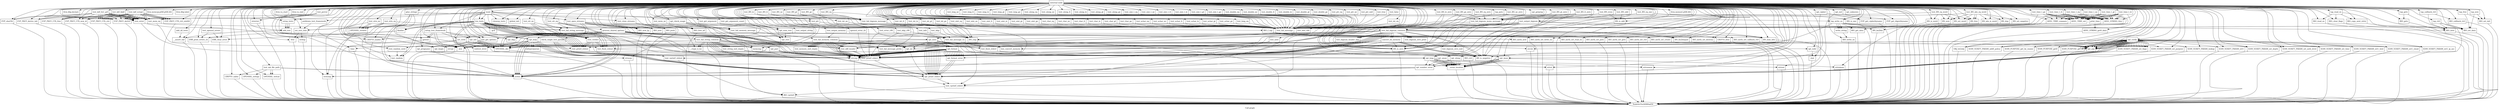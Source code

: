digraph "Call graph" {
	label="Call graph";

	Node0x55e269a81650 [shape=record,label="{external node}"];
	Node0x55e269a81650 -> Node0x55e269a81ff0;
	Node0x55e269a81650 -> Node0x55e2698090b0;
	Node0x55e269a81650 -> Node0x55e269a85270;
	Node0x55e269a81650 -> Node0x55e269a852a0;
	Node0x55e269a81650 -> Node0x55e269a85450;
	Node0x55e269a81650 -> Node0x55e2697ec980;
	Node0x55e269a81650 -> Node0x55e269a84f20;
	Node0x55e269a81650 -> Node0x55e269a850b0;
	Node0x55e269a81650 -> Node0x55e269a853a0;
	Node0x55e269a81650 -> Node0x55e269a85120;
	Node0x55e269a81650 -> Node0x55e269807f10;
	Node0x55e269a81650 -> Node0x55e269807f80;
	Node0x55e269a81650 -> Node0x55e269a85200;
	Node0x55e269a81650 -> Node0x55e269a85040;
	Node0x55e269a81650 -> Node0x55e269806500;
	Node0x55e269a81650 -> Node0x55e269808050;
	Node0x55e269a81650 -> Node0x55e269808120;
	Node0x55e269a81650 -> Node0x55e269844fa0;
	Node0x55e269a81650 -> Node0x55e269845010;
	Node0x55e269a81650 -> Node0x55e269845080;
	Node0x55e269a81650 -> Node0x55e2698450b0;
	Node0x55e269a81650 -> Node0x55e269845310;
	Node0x55e269a81650 -> Node0x55e269845500;
	Node0x55e269a81650 -> Node0x55e269845570;
	Node0x55e269a81650 -> Node0x55e269845610;
	Node0x55e269a81650 -> Node0x55e2698456b0;
	Node0x55e269a81650 -> Node0x55e269845750;
	Node0x55e269a81650 -> Node0x55e2697e0ff0;
	Node0x55e269a81650 -> Node0x55e2697e1090;
	Node0x55e269a81650 -> Node0x55e2697e1130;
	Node0x55e269a81650 -> Node0x55e2697e11a0;
	Node0x55e269a81650 -> Node0x55e2697e1210;
	Node0x55e269a81650 -> Node0x55e2697e1320;
	Node0x55e269a81650 -> Node0x55e2697e1390;
	Node0x55e269a81650 -> Node0x55e2697e1430;
	Node0x55e269a81650 -> Node0x55e2697e14e0;
	Node0x55e269a81650 -> Node0x55e2697e15e0;
	Node0x55e269a81650 -> Node0x55e2697e1610;
	Node0x55e269a81650 -> Node0x55e2697e16c0;
	Node0x55e269a81650 -> Node0x55e2697e1840;
	Node0x55e269a81650 -> Node0x55e269a85e60;
	Node0x55e269a81650 -> Node0x55e269a86210;
	Node0x55e269a81650 -> Node0x55e269a86320;
	Node0x55e269a81650 -> Node0x55e269a86430;
	Node0x55e269a81650 -> Node0x55e269a86130;
	Node0x55e269a81650 -> Node0x55e269a86460;
	Node0x55e269a81650 -> Node0x55e269845340;
	Node0x55e269a81650 -> Node0x55e2697e1240;
	Node0x55e269a81650 -> Node0x55e2698457f0;
	Node0x55e269a81650 -> Node0x55e269845460;
	Node0x55e269a81650 -> Node0x55e269a85f00;
	Node0x55e269a81650 -> Node0x55e2698451d0;
	Node0x55e269a81650 -> Node0x55e269a86640;
	Node0x55e269a81650 -> Node0x55e269a86670;
	Node0x55e269a81650 -> Node0x55e269a86810;
	Node0x55e269a81650 -> Node0x55e269a868f0;
	Node0x55e269a81650 -> Node0x55e269a84f90;
	Node0x55e269a81650 -> Node0x55e269a86920;
	Node0x55e269a81650 -> Node0x55e269a869d0;
	Node0x55e269a81650 -> Node0x55e269a86a70;
	Node0x55e269a81650 -> Node0x55e269a86bf0;
	Node0x55e269a81650 -> Node0x55e269a86c20;
	Node0x55e269a81650 -> Node0x55e269a86d90;
	Node0x55e269a81650 -> Node0x55e269a86dc0;
	Node0x55e269a81650 -> Node0x55e269a86e30;
	Node0x55e269a81650 -> Node0x55e269a87000;
	Node0x55e269a81650 -> Node0x55e269a870a0;
	Node0x55e269a81650 -> Node0x55e269a87140;
	Node0x55e269a81650 -> Node0x55e269a871e0;
	Node0x55e269a81650 -> Node0x55e269a87280;
	Node0x55e269a81650 -> Node0x55e269a87320;
	Node0x55e269a81650 -> Node0x55e269a873c0;
	Node0x55e269a81650 -> Node0x55e269a87460;
	Node0x55e269a81650 -> Node0x55e269a87500;
	Node0x55e269a81650 -> Node0x55e269a875a0;
	Node0x55e269a81650 -> Node0x55e269a87640;
	Node0x55e269a81650 -> Node0x55e269a876a0;
	Node0x55e269a81650 -> Node0x55e269a856c0;
	Node0x55e269a81650 -> Node0x55e269a85760;
	Node0x55e269a81650 -> Node0x55e269a85800;
	Node0x55e269a81650 -> Node0x55e269a858a0;
	Node0x55e269a81650 -> Node0x55e269a85940;
	Node0x55e269a81650 -> Node0x55e269a859e0;
	Node0x55e269a81650 -> Node0x55e269a85a80;
	Node0x55e269a81650 -> Node0x55e269a85b20;
	Node0x55e269a81650 -> Node0x55e269a85bc0;
	Node0x55e269a81650 -> Node0x55e269a85c60;
	Node0x55e269a81650 -> Node0x55e269a85d00;
	Node0x55e269a81650 -> Node0x55e269a85da0;
	Node0x55e269a81650 -> Node0x55e269848100;
	Node0x55e269a81650 -> Node0x55e2698481a0;
	Node0x55e269a81650 -> Node0x55e269848240;
	Node0x55e269a81650 -> Node0x55e2698482e0;
	Node0x55e269a81650 -> Node0x55e269848380;
	Node0x55e269a81650 -> Node0x55e269848420;
	Node0x55e269a81650 -> Node0x55e2698484c0;
	Node0x55e269a81650 -> Node0x55e269848560;
	Node0x55e269a81650 -> Node0x55e269848600;
	Node0x55e269a81650 -> Node0x55e2698486a0;
	Node0x55e269a81650 -> Node0x55e269848740;
	Node0x55e269a81650 -> Node0x55e2698487e0;
	Node0x55e269a81650 -> Node0x55e269848880;
	Node0x55e269a81650 -> Node0x55e269848920;
	Node0x55e269a81650 -> Node0x55e2698489c0;
	Node0x55e269a81650 -> Node0x55e269848a60;
	Node0x55e269a81650 -> Node0x55e269848b00;
	Node0x55e269a81650 -> Node0x55e269848ba0;
	Node0x55e269a81650 -> Node0x55e269848c40;
	Node0x55e269a81650 -> Node0x55e269848ce0;
	Node0x55e269a81650 -> Node0x55e269848d80;
	Node0x55e269a81650 -> Node0x55e269848e20;
	Node0x55e269a81650 -> Node0x55e269848ec0;
	Node0x55e269a81650 -> Node0x55e269848f60;
	Node0x55e269a81650 -> Node0x55e269849000;
	Node0x55e269a81650 -> Node0x55e2698490a0;
	Node0x55e269a81650 -> Node0x55e2697e13c0;
	Node0x55e269a81650 -> Node0x55e269849170;
	Node0x55e269a81650 -> Node0x55e269849210;
	Node0x55e269a81650 -> Node0x55e2698492b0;
	Node0x55e269a81650 -> Node0x55e269849470;
	Node0x55e269a81650 -> Node0x55e2698494a0;
	Node0x55e269a81650 -> Node0x55e2698495e0;
	Node0x55e269a81650 -> Node0x55e269849680;
	Node0x55e269a81650 -> Node0x55e2698497b0;
	Node0x55e269a81650 -> Node0x55e269a85190;
	Node0x55e269a81650 -> Node0x55e2698497e0;
	Node0x55e269a81650 -> Node0x55e2698499c0;
	Node0x55e269a81650 -> Node0x55e2698499f0;
	Node0x55e269a81650 -> Node0x55e269849af0;
	Node0x55e269a81650 -> Node0x55e2698470f0;
	Node0x55e269a81650 -> Node0x55e269847160;
	Node0x55e269a81650 -> Node0x55e2698472c0;
	Node0x55e269a81650 -> Node0x55e2698472f0;
	Node0x55e269a81650 -> Node0x55e2698473b0;
	Node0x55e269a81650 -> Node0x55e269847470;
	Node0x55e269a81650 -> Node0x55e269847570;
	Node0x55e269a81650 -> Node0x55e2698476f0;
	Node0x55e269a81650 -> Node0x55e269847720;
	Node0x55e269a81650 -> Node0x55e269847790;
	Node0x55e269a81650 -> Node0x55e2698478e0;
	Node0x55e269a81650 -> Node0x55e269847950;
	Node0x55e269a81650 -> Node0x55e269847aa0;
	Node0x55e269a81650 -> Node0x55e269847b10;
	Node0x55e269a81650 -> Node0x55e269847ca0;
	Node0x55e269a81650 -> Node0x55e269847d40;
	Node0x55e269a81650 -> Node0x55e269847db0;
	Node0x55e269a81650 -> Node0x55e269847ea0;
	Node0x55e269a81650 -> Node0x55e269847ed0;
	Node0x55e269a81650 -> Node0x55e269847fd0;
	Node0x55e269a81650 -> Node0x55e269848070;
	Node0x55e269a81650 -> Node0x55e269848000;
	Node0x55e269a81650 -> Node0x55e269849d70;
	Node0x55e269a81650 -> Node0x55e269849fb0;
	Node0x55e269a81650 -> Node0x55e26984a020;
	Node0x55e269a81650 -> Node0x55e26984a050;
	Node0x55e269a81650 -> Node0x55e26984a100;
	Node0x55e269a81650 -> Node0x55e26984a310;
	Node0x55e269a81650 -> Node0x55e26984a380;
	Node0x55e269a81650 -> Node0x55e26984a3b0;
	Node0x55e269a81650 -> Node0x55e26984a5e0;
	Node0x55e269a81650 -> Node0x55e26984a6b0;
	Node0x55e269a81650 -> Node0x55e26984a7b0;
	Node0x55e269a81650 -> Node0x55e26984a7e0;
	Node0x55e269a81650 -> Node0x55e26984a960;
	Node0x55e269a81650 -> Node0x55e26984aae0;
	Node0x55e269a81650 -> Node0x55e26984ac60;
	Node0x55e269a81650 -> Node0x55e26984ade0;
	Node0x55e269a81650 -> Node0x55e26984afd0;
	Node0x55e269a81650 -> Node0x55e26984b040;
	Node0x55e269a81650 -> Node0x55e269845240;
	Node0x55e269a81650 -> Node0x55e2698459f0;
	Node0x55e269a81650 -> Node0x55e26984b070;
	Node0x55e269a81650 -> Node0x55e2697fdd80;
	Node0x55e269a81650 -> Node0x55e2697fddf0;
	Node0x55e269a81650 -> Node0x55e2697fdf30;
	Node0x55e269a81650 -> Node0x55e2697fdfd0;
	Node0x55e269a81650 -> Node0x55e2697fe040;
	Node0x55e269a81650 -> Node0x55e2697fe130;
	Node0x55e269a81650 -> Node0x55e2697e0e30;
	Node0x55e269a81650 -> Node0x55e2697fe160;
	Node0x55e269a81650 -> Node0x55e2697fe220;
	Node0x55e269a81650 -> Node0x55e2697fe410;
	Node0x55e269a81650 -> Node0x55e2697fe4c0;
	Node0x55e269a81650 -> Node0x55e2697fe4f0;
	Node0x55e269a81650 -> Node0x55e2697fe770;
	Node0x55e269a81650 -> Node0x55e2697fe7a0;
	Node0x55e269a81650 -> Node0x55e2697fe990;
	Node0x55e269a81650 -> Node0x55e2697fe9c0;
	Node0x55e269a81650 -> Node0x55e2697febb0;
	Node0x55e269a81650 -> Node0x55e2697e0dc0;
	Node0x55e269a81650 -> Node0x55e2697febe0;
	Node0x55e269a81650 -> Node0x55e2697feda0;
	Node0x55e269a81650 -> Node0x55e2697fee10;
	Node0x55e269a81650 -> Node0x55e2697fee80;
	Node0x55e269a81650 -> Node0x55e2697feef0;
	Node0x55e269a81650 -> Node0x55e2697fef60;
	Node0x55e269a81650 -> Node0x55e2697ff3e0;
	Node0x55e269a81650 -> Node0x55e2697ff450;
	Node0x55e269a81650 -> Node0x55e2697ff4c0;
	Node0x55e269a81650 -> Node0x55e2697ff530;
	Node0x55e269a81650 -> Node0x55e2697ff5a0;
	Node0x55e269a81650 -> Node0x55e2697ffe20;
	Node0x55e269a81650 -> Node0x55e2697ffe90;
	Node0x55e269a81650 -> Node0x55e2697fff00;
	Node0x55e269a81650 -> Node0x55e2697fff70;
	Node0x55e269a81650 -> Node0x55e269845a90;
	Node0x55e269a81650 -> Node0x55e2698002e0;
	Node0x55e269a81650 -> Node0x55e269800270;
	Node0x55e269a81650 -> Node0x55e2698003c0;
	Node0x55e269a81650 -> Node0x55e2697e0d50;
	Node0x55e269a81650 -> Node0x55e269800490;
	Node0x55e269a81650 -> Node0x55e269a86390;
	Node0x55e269a81650 -> Node0x55e269a86280;
	Node0x55e269a81650 -> Node0x55e269845a20;
	Node0x55e269a81650 -> Node0x55e269a85ed0;
	Node0x55e269a81650 -> Node0x55e2698004f0;
	Node0x55e269a81650 -> Node0x55e269800680;
	Node0x55e269a81650 -> Node0x55e2698006f0;
	Node0x55e269a81650 -> Node0x55e269a861a0;
	Node0x55e269a81650 -> Node0x55e2698007f0;
	Node0x55e269a81650 -> Node0x55e2697e0ed0;
	Node0x55e269a81650 -> Node0x55e269800890;
	Node0x55e269a81650 -> Node0x55e269a86510;
	Node0x55e269a81650 -> Node0x55e2698453f0;
	Node0x55e269a81650 -> Node0x55e269800990;
	Node0x55e269a81650 -> Node0x55e2697e0f40;
	Node0x55e269a81650 -> Node0x55e269800a90;
	Node0x55e269a81650 -> Node0x55e2698492e0;
	Node0x55e269a81650 -> Node0x55e269800e30;
	Node0x55e269a81650 -> Node0x55e269801330;
	Node0x55e269a81650 -> Node0x55e269849b90;
	Node0x55e269a81650 -> Node0x55e2698014c0;
	Node0x55e269a81650 -> Node0x55e269801630;
	Node0x55e269a81650 -> Node0x55e269801b20;
	Node0x55e269a81650 -> Node0x55e269847200;
	Node0x55e269a81650 -> Node0x55e269801d70;
	Node0x55e269a81650 -> Node0x55e269801de0;
	Node0x55e269a81650 -> Node0x55e269849950;
	Node0x55e269a81650 -> Node0x55e269802050;
	Node0x55e269a81650 -> Node0x55e269a85f70;
	Node0x55e269a81650 -> Node0x55e2698005d0;
	Node0x55e269a81650 -> Node0x55e2698021f0;
	Node0x55e269a81650 -> Node0x55e269802870;
	Node0x55e269a81650 -> Node0x55e269802290;
	Node0x55e269a81650 -> Node0x55e269802ad0;
	Node0x55e269a81650 -> Node0x55e269802220;
	Node0x55e269a81650 -> Node0x55e26989eef0;
	Node0x55e269a81650 -> Node0x55e269802390;
	Node0x55e269a81650 -> Node0x55e26989ef90;
	Node0x55e269a81650 -> Node0x55e269802400;
	Node0x55e269a81650 -> Node0x55e26989f0f0;
	Node0x55e269a81650 -> Node0x55e269802470;
	Node0x55e269a81650 -> Node0x55e26989f270;
	Node0x55e269a81650 -> Node0x55e2698024e0;
	Node0x55e269a81650 -> Node0x55e26989f380;
	Node0x55e269a81650 -> Node0x55e269802550;
	Node0x55e269a81650 -> Node0x55e26989f470;
	Node0x55e269a81650 -> Node0x55e2698025c0;
	Node0x55e269a81650 -> Node0x55e2698028e0;
	Node0x55e269a81650 -> Node0x55e2698a3520;
	Node0x55e269a81650 -> Node0x55e269802910;
	Node0x55e269a81650 -> Node0x55e26989f310;
	Node0x55e269a81650 -> Node0x55e26989f030;
	Node0x55e269a81650 -> Node0x55e269802b70;
	Node0x55e269a81650 -> Node0x55e269802b00;
	Node0x55e269a81650 -> Node0x55e26989ee50;
	Node0x55e269a81650 -> Node0x55e269802980;
	Node0x55e269a81650 -> Node0x55e2698a3790;
	Node0x55e2698090b0 [shape=record,label="{test_kdf_tls1_prf}"];
	Node0x55e2698090b0 -> Node0x55e2697ec980;
	Node0x55e2698090b0 -> Node0x55e269a84f90;
	Node0x55e2698090b0 -> Node0x55e269a84f20;
	Node0x55e2698090b0 -> Node0x55e269a84f90;
	Node0x55e2698090b0 -> Node0x55e269a85040;
	Node0x55e2698090b0 -> Node0x55e269a850b0;
	Node0x55e2698090b0 -> Node0x55e269a84f90;
	Node0x55e2698090b0 -> Node0x55e269a850b0;
	Node0x55e2698090b0 -> Node0x55e269a84f90;
	Node0x55e2698090b0 -> Node0x55e269a850b0;
	Node0x55e2698090b0 -> Node0x55e269a84f90;
	Node0x55e2698090b0 -> Node0x55e269a85120;
	Node0x55e2698090b0 -> Node0x55e269a84f90;
	Node0x55e2698090b0 -> Node0x55e269a85190;
	Node0x55e2698090b0 -> Node0x55e269a85200;
	Node0x55e269a81ff0 [shape=record,label="{setup_tests}"];
	Node0x55e269a81ff0 -> Node0x55e269806500;
	Node0x55e269a81ff0 -> Node0x55e269806500;
	Node0x55e269a81ff0 -> Node0x55e269806500;
	Node0x55e269a85270 [shape=record,label="{test_kdf_hkdf}"];
	Node0x55e269a85270 -> Node0x55e2697ec980;
	Node0x55e269a85270 -> Node0x55e269a84f90;
	Node0x55e269a85270 -> Node0x55e269a84f20;
	Node0x55e269a85270 -> Node0x55e269a84f90;
	Node0x55e269a85270 -> Node0x55e269a85040;
	Node0x55e269a85270 -> Node0x55e269a850b0;
	Node0x55e269a85270 -> Node0x55e269a84f90;
	Node0x55e269a85270 -> Node0x55e269a850b0;
	Node0x55e269a85270 -> Node0x55e269a84f90;
	Node0x55e269a85270 -> Node0x55e269a850b0;
	Node0x55e269a85270 -> Node0x55e269a84f90;
	Node0x55e269a85270 -> Node0x55e269a850b0;
	Node0x55e269a85270 -> Node0x55e269a84f90;
	Node0x55e269a85270 -> Node0x55e269a85120;
	Node0x55e269a85270 -> Node0x55e269a84f90;
	Node0x55e269a85270 -> Node0x55e269a85190;
	Node0x55e269a85270 -> Node0x55e269a85200;
	Node0x55e269a852a0 [shape=record,label="{test_kdf_scrypt}"];
	Node0x55e269a852a0 -> Node0x55e2697ec980;
	Node0x55e269a852a0 -> Node0x55e269a84f90;
	Node0x55e269a852a0 -> Node0x55e269a84f20;
	Node0x55e269a852a0 -> Node0x55e269a84f90;
	Node0x55e269a852a0 -> Node0x55e269a850b0;
	Node0x55e269a852a0 -> Node0x55e269a84f90;
	Node0x55e269a852a0 -> Node0x55e269a850b0;
	Node0x55e269a852a0 -> Node0x55e269a84f90;
	Node0x55e269a852a0 -> Node0x55e269a853a0;
	Node0x55e269a852a0 -> Node0x55e269a84f90;
	Node0x55e269a852a0 -> Node0x55e269a853a0;
	Node0x55e269a852a0 -> Node0x55e269a84f90;
	Node0x55e269a852a0 -> Node0x55e269a853a0;
	Node0x55e269a852a0 -> Node0x55e269a84f90;
	Node0x55e269a852a0 -> Node0x55e269a853a0;
	Node0x55e269a852a0 -> Node0x55e269a84f90;
	Node0x55e269a852a0 -> Node0x55e269a85120;
	Node0x55e269a852a0 -> Node0x55e269a84f90;
	Node0x55e269a852a0 -> Node0x55e269a853a0;
	Node0x55e269a852a0 -> Node0x55e269a84f90;
	Node0x55e269a852a0 -> Node0x55e269a85120;
	Node0x55e269a852a0 -> Node0x55e269a84f90;
	Node0x55e269a852a0 -> Node0x55e269a85190;
	Node0x55e269a852a0 -> Node0x55e269a85200;
	Node0x55e269807f10 [shape=record,label="{llvm.memcpy.p0i8.p0i8.i64}"];
	Node0x55e269807f80 [shape=record,label="{llvm.dbg.label}"];
	Node0x55e269a85200 [shape=record,label="{EVP_PKEY_CTX_free}"];
	Node0x55e269a85200 -> Node0x55e26980ad50;
	Node0x55e269a85040 [shape=record,label="{EVP_sha256}"];
	Node0x55e269a85040 -> Node0x55e26980ad50;
	Node0x55e269806500 [shape=record,label="{add_test}"];
	Node0x55e269806500 -> Node0x55e269808050;
	Node0x55e269808050 [shape=record,label="{__assert_fail}"];
	Node0x55e269808050 -> Node0x55e26980ad50;
	Node0x55e269808120 [shape=record,label="{add_all_tests}"];
	Node0x55e269808120 -> Node0x55e269808050;
	Node0x55e269844fa0 [shape=record,label="{subtest_level}"];
	Node0x55e269849000 [shape=record,label="{test_ptr_ne}"];
	Node0x55e269849000 -> Node0x55e269a86f30;
	Node0x55e2698490a0 [shape=record,label="{test_ptr_null}"];
	Node0x55e2698490a0 -> Node0x55e269a86f30;
	Node0x55e2697e13c0 [shape=record,label="{test_ptr}"];
	Node0x55e2697e13c0 -> Node0x55e269a86f30;
	Node0x55e269849170 [shape=record,label="{test_true}"];
	Node0x55e269849170 -> Node0x55e269a86f30;
	Node0x55e269849210 [shape=record,label="{test_false}"];
	Node0x55e269849210 -> Node0x55e269a86f30;
	Node0x55e2698492b0 [shape=record,label="{test_str_eq}"];
	Node0x55e2698492b0 -> Node0x55e2697e1210;
	Node0x55e2698492b0 -> Node0x55e2697e1390;
	Node0x55e2698492b0 -> Node0x55e2697e1390;
	Node0x55e2698492b0 -> Node0x55e2698492e0;
	Node0x55e269849470 [shape=record,label="{test_str_ne}"];
	Node0x55e269849470 -> Node0x55e2697e1210;
	Node0x55e269849470 -> Node0x55e2697e1390;
	Node0x55e269849470 -> Node0x55e2697e1390;
	Node0x55e269849470 -> Node0x55e2698492e0;
	Node0x55e2698494a0 [shape=record,label="{test_strn_eq}"];
	Node0x55e2698494a0 -> Node0x55e2698495e0;
	Node0x55e2698494a0 -> Node0x55e269849680;
	Node0x55e2698494a0 -> Node0x55e269849680;
	Node0x55e2698494a0 -> Node0x55e2698492e0;
	Node0x55e2698495e0 [shape=record,label="{strncmp}"];
	Node0x55e2698495e0 -> Node0x55e26980ad50;
	Node0x55e2698015c0 [shape=record,label="{test_bignum_zero_print}"];
	Node0x55e2698015c0 -> Node0x55e269801bf0;
	Node0x55e2698015c0 -> Node0x55e2697e1240;
	Node0x55e269801630 [shape=record,label="{BN_bn2binpad}"];
	Node0x55e269801630 -> Node0x55e26980ad50;
	Node0x55e269801ab0 [shape=record,label="{convert_bn_memory}"];
	Node0x55e269801ab0 -> Node0x55e269847160;
	Node0x55e269801ab0 -> Node0x55e269801cc0;
	Node0x55e269801ab0 -> Node0x55e269847570;
	Node0x55e269801ab0 -> Node0x55e269847570;
	Node0x55e269801ab0 -> Node0x55e269847570;
	Node0x55e269801ab0 -> Node0x55e2697e1390;
	Node0x55e269801ab0 -> Node0x55e2697e14e0;
	Node0x55e269801b20 [shape=record,label="{CRYPTO_free}"];
	Node0x55e269801b20 -> Node0x55e26980ad50;
	Node0x55e269801cc0 [shape=record,label="{hex_convert_memory}"];
	Node0x55e269801bf0 [shape=record,label="{test_bignum_zero_null}"];
	Node0x55e269801bf0 -> Node0x55e269847570;
	Node0x55e269847200 [shape=record,label="{test_fail_bignum_mono_message}"];
	Node0x55e269847200 -> Node0x55e2698013d0;
	Node0x55e269847200 -> Node0x55e2697e1240;
	Node0x55e269801d70 [shape=record,label="{test_output_bignum}"];
	Node0x55e269801d70 -> Node0x55e269847160;
	Node0x55e269801d70 -> Node0x55e269801bf0;
	Node0x55e269801d70 -> Node0x55e2697e1240;
	Node0x55e269801d70 -> Node0x55e2698014c0;
	Node0x55e269801d70 -> Node0x55e269801de0;
	Node0x55e269801d70 -> Node0x55e269801cc0;
	Node0x55e269801d70 -> Node0x55e269847570;
	Node0x55e269801d70 -> Node0x55e2697e1240;
	Node0x55e269801d70 -> Node0x55e2698013d0;
	Node0x55e269801de0 [shape=record,label="{BN_bn2bin}"];
	Node0x55e269801de0 -> Node0x55e26980ad50;
	Node0x55e269849950 [shape=record,label="{test_fail_memory_message}"];
	Node0x55e269849950 -> Node0x55e269802020;
	Node0x55e269849950 -> Node0x55e2697e1240;
	Node0x55e269802020 [shape=record,label="{test_fail_memory_common}"];
	Node0x55e269802020 -> Node0x55e269a86640;
	Node0x55e269802020 -> Node0x55e2698020c0;
	Node0x55e269802020 -> Node0x55e269800cb0;
	Node0x55e269802020 -> Node0x55e2698020c0;
	Node0x55e269802020 -> Node0x55e2698020c0;
	Node0x55e269802020 -> Node0x55e2698497e0;
	Node0x55e269802020 -> Node0x55e269800cb0;
	Node0x55e269802020 -> Node0x55e269801cc0;
	Node0x55e269802020 -> Node0x55e269801cc0;
	Node0x55e269802020 -> Node0x55e2697e1240;
	Node0x55e269802020 -> Node0x55e2698020c0;
	Node0x55e269802020 -> Node0x55e2697e1240;
	Node0x55e269802020 -> Node0x55e2698020c0;
	Node0x55e269802020 -> Node0x55e2697e1240;
	Node0x55e269802020 -> Node0x55e2697e1240;
	Node0x55e269802020 -> Node0x55e2697e0f40;
	Node0x55e2698020c0 [shape=record,label="{test_memory_null_empty}"];
	Node0x55e2698020c0 -> Node0x55e2697e1240;
	Node0x55e2698020c0 -> Node0x55e2697e1240;
	Node0x55e269802050 [shape=record,label="{test_output_memory}"];
	Node0x55e269802050 -> Node0x55e269802020;
	Node0x55e269a85f70 [shape=record,label="{global_init}"];
	Node0x55e2698005d0 [shape=record,label="{BIO_f_tap}"];
	Node0x55e2698005d0 -> Node0x55e2698021f0;
	Node0x55e2698005d0 -> Node0x55e269802290;
	Node0x55e2698005d0 -> Node0x55e269802220;
	Node0x55e2698005d0 -> Node0x55e269802390;
	Node0x55e2698005d0 -> Node0x55e269802400;
	Node0x55e2698005d0 -> Node0x55e269802470;
	Node0x55e2698005d0 -> Node0x55e2698024e0;
	Node0x55e2698005d0 -> Node0x55e269802550;
	Node0x55e2698005d0 -> Node0x55e2698025c0;
	Node0x55e2698021f0 [shape=record,label="{BIO_meth_new}"];
	Node0x55e2698021f0 -> Node0x55e26980ad50;
	Node0x55e269802870 [shape=record,label="{tap_write_ex}"];
	Node0x55e269802870 -> Node0x55e2698028e0;
	Node0x55e269802870 -> Node0x55e269802980;
	Node0x55e269802870 -> Node0x55e269802910;
	Node0x55e269802870 -> Node0x55e269844fa0;
	Node0x55e269802870 -> Node0x55e269802a30;
	Node0x55e269802870 -> Node0x55e269802a30;
	Node0x55e269802870 -> Node0x55e269802a30;
	Node0x55e269802870 -> Node0x55e269802910;
	Node0x55e269a85450 [shape=record,label="{llvm.dbg.declare}"];
	Node0x55e2697ec980 [shape=record,label="{EVP_PKEY_CTX_new_id}"];
	Node0x55e2697ec980 -> Node0x55e26980ad50;
	Node0x55e269a84f20 [shape=record,label="{EVP_PKEY_derive_init}"];
	Node0x55e269a84f20 -> Node0x55e26980ad50;
	Node0x55e269a850b0 [shape=record,label="{EVP_PKEY_CTX_ctrl}"];
	Node0x55e269a850b0 -> Node0x55e26980ad50;
	Node0x55e269a853a0 [shape=record,label="{EVP_PKEY_CTX_ctrl_uint64}"];
	Node0x55e269a853a0 -> Node0x55e26980ad50;
	Node0x55e269a85120 [shape=record,label="{EVP_PKEY_derive}"];
	Node0x55e269a85120 -> Node0x55e26980ad50;
	Node0x55e269848560 [shape=record,label="{test_ulong_lt}"];
	Node0x55e269848560 -> Node0x55e269a86f30;
	Node0x55e269848600 [shape=record,label="{test_ulong_le}"];
	Node0x55e269848600 -> Node0x55e269a86f30;
	Node0x55e2698486a0 [shape=record,label="{test_ulong_gt}"];
	Node0x55e2698486a0 -> Node0x55e269a86f30;
	Node0x55e269848740 [shape=record,label="{test_ulong_ge}"];
	Node0x55e269848740 -> Node0x55e269a86f30;
	Node0x55e2698487e0 [shape=record,label="{test_size_t_eq}"];
	Node0x55e2698487e0 -> Node0x55e269a86f30;
	Node0x55e269848880 [shape=record,label="{test_size_t_ne}"];
	Node0x55e269848880 -> Node0x55e269a86f30;
	Node0x55e269848920 [shape=record,label="{test_size_t_lt}"];
	Node0x55e269848920 -> Node0x55e269a86f30;
	Node0x55e2698489c0 [shape=record,label="{test_size_t_le}"];
	Node0x55e2698489c0 -> Node0x55e269a86f30;
	Node0x55e269848a60 [shape=record,label="{test_size_t_gt}"];
	Node0x55e269848a60 -> Node0x55e269a86f30;
	Node0x55e269848b00 [shape=record,label="{test_size_t_ge}"];
	Node0x55e269848b00 -> Node0x55e269a86f30;
	Node0x55e269848ba0 [shape=record,label="{test_double_eq}"];
	Node0x55e269848ba0 -> Node0x55e269a86f30;
	Node0x55e269848c40 [shape=record,label="{test_double_ne}"];
	Node0x55e269848c40 -> Node0x55e269a86f30;
	Node0x55e269848ce0 [shape=record,label="{test_double_lt}"];
	Node0x55e269848ce0 -> Node0x55e269a86f30;
	Node0x55e269848d80 [shape=record,label="{test_double_le}"];
	Node0x55e269848d80 -> Node0x55e269a86f30;
	Node0x55e269848e20 [shape=record,label="{test_double_gt}"];
	Node0x55e269848e20 -> Node0x55e269a86f30;
	Node0x55e269848ec0 [shape=record,label="{test_double_ge}"];
	Node0x55e269848ec0 -> Node0x55e269a86f30;
	Node0x55e269848f60 [shape=record,label="{test_ptr_eq}"];
	Node0x55e269848f60 -> Node0x55e269a86f30;
	Node0x55e269800890 [shape=record,label="{BIO_vprintf}"];
	Node0x55e269800890 -> Node0x55e26980ad50;
	Node0x55e269a86510 [shape=record,label="{test_vprintf_stderr}"];
	Node0x55e269a86510 -> Node0x55e269800890;
	Node0x55e2698453f0 [shape=record,label="{test_flush_stdout}"];
	Node0x55e2698453f0 -> Node0x55e269800990;
	Node0x55e269800990 [shape=record,label="{BIO_ctrl}"];
	Node0x55e269800990 -> Node0x55e26980ad50;
	Node0x55e2697e0f40 [shape=record,label="{test_flush_stderr}"];
	Node0x55e2697e0f40 -> Node0x55e269800990;
	Node0x55e269800a90 [shape=record,label="{openssl_error_cb}"];
	Node0x55e269800a90 -> Node0x55e2697e1240;
	Node0x55e2698492e0 [shape=record,label="{test_fail_string_message}"];
	Node0x55e2698492e0 -> Node0x55e269800b30;
	Node0x55e2698492e0 -> Node0x55e2697e1240;
	Node0x55e269800b30 [shape=record,label="{test_fail_string_common}"];
	Node0x55e269800b30 -> Node0x55e269844fa0;
	Node0x55e269800b30 -> Node0x55e269a86640;
	Node0x55e269800b30 -> Node0x55e269800b60;
	Node0x55e269800b30 -> Node0x55e269800cb0;
	Node0x55e269800b30 -> Node0x55e269800b60;
	Node0x55e269800b30 -> Node0x55e269800b60;
	Node0x55e269800b30 -> Node0x55e2697e1210;
	Node0x55e269800b30 -> Node0x55e269800cb0;
	Node0x55e269800b30 -> Node0x55e269800e30;
	Node0x55e269800b30 -> Node0x55e269800e30;
	Node0x55e269800b30 -> Node0x55e2697e1240;
	Node0x55e269800b30 -> Node0x55e269800b60;
	Node0x55e269800b30 -> Node0x55e2697e1240;
	Node0x55e269800b30 -> Node0x55e269800b60;
	Node0x55e269800b30 -> Node0x55e2697e1240;
	Node0x55e269800b30 -> Node0x55e2697e1240;
	Node0x55e269800b30 -> Node0x55e2697e0f40;
	Node0x55e269800b60 [shape=record,label="{test_string_null_empty}"];
	Node0x55e269800b60 -> Node0x55e2697e1240;
	Node0x55e269800b60 -> Node0x55e2697e1240;
	Node0x55e269800cb0 [shape=record,label="{test_diff_header}"];
	Node0x55e269800cb0 -> Node0x55e2697e1240;
	Node0x55e269800cb0 -> Node0x55e2697e1240;
	Node0x55e269800e30 [shape=record,label="{__ctype_b_loc}"];
	Node0x55e269800e30 -> Node0x55e26980ad50;
	Node0x55e269801330 [shape=record,label="{test_output_string}"];
	Node0x55e269801330 -> Node0x55e269800b30;
	Node0x55e269849b90 [shape=record,label="{test_fail_bignum_message}"];
	Node0x55e269849b90 -> Node0x55e2698013d0;
	Node0x55e269849b90 -> Node0x55e2697e1240;
	Node0x55e2698013d0 [shape=record,label="{test_fail_bignum_common}"];
	Node0x55e2698013d0 -> Node0x55e269a86640;
	Node0x55e2698013d0 -> Node0x55e2698014c0;
	Node0x55e2698013d0 -> Node0x55e269847570;
	Node0x55e2698013d0 -> Node0x55e2698014c0;
	Node0x55e2698013d0 -> Node0x55e269847570;
	Node0x55e2698013d0 -> Node0x55e269801400;
	Node0x55e2698013d0 -> Node0x55e2698015c0;
	Node0x55e2698013d0 -> Node0x55e269800cb0;
	Node0x55e2698013d0 -> Node0x55e269801400;
	Node0x55e2698013d0 -> Node0x55e2698015c0;
	Node0x55e2698013d0 -> Node0x55e2698015c0;
	Node0x55e2698013d0 -> Node0x55e269849af0;
	Node0x55e2698013d0 -> Node0x55e269800cb0;
	Node0x55e2698013d0 -> Node0x55e269801400;
	Node0x55e2698013d0 -> Node0x55e2697e1430;
	Node0x55e2698013d0 -> Node0x55e2697e1240;
	Node0x55e2698013d0 -> Node0x55e269801630;
	Node0x55e2698013d0 -> Node0x55e269801630;
	Node0x55e2698013d0 -> Node0x55e269801ab0;
	Node0x55e2698013d0 -> Node0x55e269801ab0;
	Node0x55e2698013d0 -> Node0x55e2697e1240;
	Node0x55e2698013d0 -> Node0x55e2697e1240;
	Node0x55e2698013d0 -> Node0x55e2697e1240;
	Node0x55e2698013d0 -> Node0x55e2697e1240;
	Node0x55e2698013d0 -> Node0x55e2697e1240;
	Node0x55e2698013d0 -> Node0x55e2697e1240;
	Node0x55e2698013d0 -> Node0x55e2697e0f40;
	Node0x55e2698013d0 -> Node0x55e269801b20;
	Node0x55e2698014c0 [shape=record,label="{BN_num_bits}"];
	Node0x55e2698014c0 -> Node0x55e26980ad50;
	Node0x55e269801400 [shape=record,label="{test_bignum_header_line}"];
	Node0x55e269801400 -> Node0x55e2697e1240;
	Node0x55e269845010 [shape=record,label="{setup_test_framework}"];
	Node0x55e269845010 -> Node0x55e269845080;
	Node0x55e269845010 -> Node0x55e269845080;
	Node0x55e269845010 -> Node0x55e2698450b0;
	Node0x55e269845010 -> Node0x55e2698450b0;
	Node0x55e269845010 -> Node0x55e269845160;
	Node0x55e269845010 -> Node0x55e2698451d0;
	Node0x55e269845010 -> Node0x55e269845240;
	Node0x55e269845080 [shape=record,label="{getenv}"];
	Node0x55e269845080 -> Node0x55e26980ad50;
	Node0x55e2698450b0 [shape=record,label="{atoi}"];
	Node0x55e2698450b0 -> Node0x55e26980ad50;
	Node0x55e269845160 [shape=record,label="{set_seed}"];
	Node0x55e269845160 -> Node0x55e269845310;
	Node0x55e269845160 -> Node0x55e269844fa0;
	Node0x55e269845160 -> Node0x55e269845340;
	Node0x55e269845160 -> Node0x55e2698453f0;
	Node0x55e269845160 -> Node0x55e269845460;
	Node0x55e2697e1210 [shape=record,label="{strcmp}"];
	Node0x55e2697e1210 -> Node0x55e26980ad50;
	Node0x55e269845310 [shape=record,label="{time}"];
	Node0x55e269845310 -> Node0x55e26980ad50;
	Node0x55e269845500 [shape=record,label="{pulldown_test_framework}"];
	Node0x55e269845500 -> Node0x55e269845570;
	Node0x55e269845570 [shape=record,label="{set_test_title}"];
	Node0x55e269845570 -> Node0x55e269845610;
	Node0x55e269845570 -> Node0x55e2698456b0;
	Node0x55e269845610 [shape=record,label="{free}"];
	Node0x55e269845610 -> Node0x55e26980ad50;
	Node0x55e2698456b0 [shape=record,label="{strdup}"];
	Node0x55e2698456b0 -> Node0x55e26980ad50;
	Node0x55e269845750 [shape=record,label="{run_tests}"];
	Node0x55e269845750 -> Node0x55e2698457c0;
	Node0x55e269845750 -> Node0x55e269845340;
	Node0x55e269845750 -> Node0x55e269845340;
	Node0x55e269845750 -> Node0x55e269845340;
	Node0x55e269845750 -> Node0x55e2698453f0;
	Node0x55e269845750 -> Node0x55e2698457f0;
	Node0x55e269845750 -> Node0x55e269845340;
	Node0x55e269845750 -> Node0x55e269845340;
	Node0x55e269845750 -> Node0x55e2698453f0;
	Node0x55e269845750 -> Node0x55e269845570;
	Node0x55e269845750 -> Node0x55e26980ad50;
	Node0x55e269845750 -> Node0x55e2698458a0;
	Node0x55e269845750 -> Node0x55e269845910;
	Node0x55e269845750 -> Node0x55e269845340;
	Node0x55e269845750 -> Node0x55e269845340;
	Node0x55e269845750 -> Node0x55e2698453f0;
	Node0x55e269845750 -> Node0x55e2698457f0;
	Node0x55e269845750 -> Node0x55e269845980;
	Node0x55e269845750 -> Node0x55e269845570;
	Node0x55e269845750 -> Node0x55e26980ad50;
	Node0x55e269845750 -> Node0x55e269845910;
	Node0x55e269845750 -> Node0x55e2698458a0;
	Node0x55e269845750 -> Node0x55e2698458a0;
	Node0x55e269845750 -> Node0x55e2698458a0;
	Node0x55e2698457c0 [shape=record,label="{process_shared_options}"];
	Node0x55e2698457c0 -> Node0x55e2698459f0;
	Node0x55e2698457c0 -> Node0x55e269845a90;
	Node0x55e2698457c0 -> Node0x55e2698451d0;
	Node0x55e2698457c0 -> Node0x55e269845a20;
	Node0x55e2698457c0 -> Node0x55e2697e0d50;
	Node0x55e2698457c0 -> Node0x55e2697e0dc0;
	Node0x55e2698457c0 -> Node0x55e2697e0d50;
	Node0x55e2698457c0 -> Node0x55e2697e0dc0;
	Node0x55e2698457c0 -> Node0x55e2697e0e30;
	Node0x55e2698457c0 -> Node0x55e2697e0dc0;
	Node0x55e2698457c0 -> Node0x55e2697e0e30;
	Node0x55e2698457c0 -> Node0x55e2697e0dc0;
	Node0x55e2698457c0 -> Node0x55e2697e0e30;
	Node0x55e2698457c0 -> Node0x55e269845160;
	Node0x55e2698457c0 -> Node0x55e2697e0ea0;
	Node0x55e2698458a0 [shape=record,label="{test_verdict}"];
	Node0x55e2698458a0 -> Node0x55e2698453f0;
	Node0x55e2698458a0 -> Node0x55e2697e0f40;
	Node0x55e2698458a0 -> Node0x55e269845340;
	Node0x55e2698458a0 -> Node0x55e2697e0ed0;
	Node0x55e2698458a0 -> Node0x55e269845340;
	Node0x55e2698458a0 -> Node0x55e269845340;
	Node0x55e2698458a0 -> Node0x55e2698453f0;
	Node0x55e269845910 [shape=record,label="{finalize}"];
	Node0x55e269845910 -> Node0x55e2697e0ff0;
	Node0x55e269845910 -> Node0x55e2697e1090;
	Node0x55e269845980 [shape=record,label="{gcd}"];
	Node0x55e2697e0ff0 [shape=record,label="{ERR_clear_error}"];
	Node0x55e2697e0ff0 -> Node0x55e26980ad50;
	Node0x55e2697e1090 [shape=record,label="{ERR_print_errors_cb}"];
	Node0x55e2697e1090 -> Node0x55e26980ad50;
	Node0x55e2697e1130 [shape=record,label="{llvm.va_start}"];
	Node0x55e2697e11a0 [shape=record,label="{llvm.va_end}"];
	Node0x55e2697e0ea0 [shape=record,label="{check_single_test_params}"];
	Node0x55e2697e0ea0 -> Node0x55e2697e1210;
	Node0x55e2697e0ea0 -> Node0x55e2698450b0;
	Node0x55e2697e0ea0 -> Node0x55e2697e1240;
	Node0x55e2697e0ea0 -> Node0x55e2697e1240;
	Node0x55e2697e0ea0 -> Node0x55e2697e1240;
	Node0x55e2697e1320 [shape=record,label="{glue_strings}"];
	Node0x55e2697e1320 -> Node0x55e2697e1390;
	Node0x55e2697e1320 -> Node0x55e2697e1430;
	Node0x55e2697e1320 -> Node0x55e2697e13c0;
	Node0x55e2697e1320 -> Node0x55e2697e14e0;
	Node0x55e2697e1320 -> Node0x55e2697e1390;
	Node0x55e2697e1390 [shape=record,label="{strlen}"];
	Node0x55e2697e1390 -> Node0x55e26980ad50;
	Node0x55e2697e1430 [shape=record,label="{CRYPTO_malloc}"];
	Node0x55e2697e1430 -> Node0x55e26980ad50;
	Node0x55e2697e14e0 [shape=record,label="{strcpy}"];
	Node0x55e2697e14e0 -> Node0x55e26980ad50;
	Node0x55e2697e15e0 [shape=record,label="{test_mk_file_path}"];
	Node0x55e2697e15e0 -> Node0x55e2697e1390;
	Node0x55e2697e15e0 -> Node0x55e2697e1390;
	Node0x55e2697e15e0 -> Node0x55e2697e1390;
	Node0x55e2697e15e0 -> Node0x55e2697e1610;
	Node0x55e2697e15e0 -> Node0x55e2697e16c0;
	Node0x55e2697e15e0 -> Node0x55e2697e1840;
	Node0x55e2697e15e0 -> Node0x55e2697e1840;
	Node0x55e2697e1610 [shape=record,label="{CRYPTO_zalloc}"];
	Node0x55e2697e1610 -> Node0x55e26980ad50;
	Node0x55e2697e16c0 [shape=record,label="{OPENSSL_strlcpy}"];
	Node0x55e2697e16c0 -> Node0x55e26980ad50;
	Node0x55e2697e1840 [shape=record,label="{OPENSSL_strlcat}"];
	Node0x55e2697e1840 -> Node0x55e26980ad50;
	Node0x55e269a85e60 [shape=record,label="{main}"];
	Node0x55e269a85e60 -> Node0x55e269a85ed0;
	Node0x55e269a85e60 -> Node0x55e269a85f70;
	Node0x55e269a85e60 -> Node0x55e2697e1240;
	Node0x55e269a85e60 -> Node0x55e269845010;
	Node0x55e269a85e60 -> Node0x55e269a81ff0;
	Node0x55e269a85e60 -> Node0x55e269845750;
	Node0x55e269a85e60 -> Node0x55e269a85f00;
	Node0x55e269a85e60 -> Node0x55e269a86130;
	Node0x55e269a85e60 -> Node0x55e2698451d0;
	Node0x55e269a85e60 -> Node0x55e269845a20;
	Node0x55e269a85e60 -> Node0x55e269845500;
	Node0x55e269a85e60 -> Node0x55e269a861a0;
	Node0x55e269a86210 [shape=record,label="{test_get_argument_count}"];
	Node0x55e269a86210 -> Node0x55e269a86280;
	Node0x55e269a85da0 [shape=record,label="{test_long_eq}"];
	Node0x55e269a85da0 -> Node0x55e269a86f30;
	Node0x55e269848100 [shape=record,label="{test_long_ne}"];
	Node0x55e269848100 -> Node0x55e269a86f30;
	Node0x55e2698481a0 [shape=record,label="{test_long_lt}"];
	Node0x55e2698481a0 -> Node0x55e269a86f30;
	Node0x55e269848240 [shape=record,label="{test_long_le}"];
	Node0x55e269848240 -> Node0x55e269a86f30;
	Node0x55e2698482e0 [shape=record,label="{test_long_gt}"];
	Node0x55e2698482e0 -> Node0x55e269a86f30;
	Node0x55e269848380 [shape=record,label="{test_long_ge}"];
	Node0x55e269848380 -> Node0x55e269a86f30;
	Node0x55e269848420 [shape=record,label="{test_ulong_eq}"];
	Node0x55e269848420 -> Node0x55e269a86f30;
	Node0x55e2698484c0 [shape=record,label="{test_ulong_ne}"];
	Node0x55e2698484c0 -> Node0x55e269a86f30;
	Node0x55e269a86320 [shape=record,label="{test_get_argument}"];
	Node0x55e269a86320 -> Node0x55e269a86390;
	Node0x55e269a86320 -> Node0x55e269a86430;
	Node0x55e269a86320 -> Node0x55e269a86280;
	Node0x55e269a86430 [shape=record,label="{OPENSSL_die}"];
	Node0x55e269a86430 -> Node0x55e26980ad50;
	Node0x55e269a86130 [shape=record,label="{opt_check_usage}"];
	Node0x55e269a86130 -> Node0x55e269a86390;
	Node0x55e269a86130 -> Node0x55e269a86280;
	Node0x55e269a86130 -> Node0x55e2697e1240;
	Node0x55e269a86130 -> Node0x55e2697e1240;
	Node0x55e269a86460 [shape=record,label="{opt_printf_stderr}"];
	Node0x55e269a86460 -> Node0x55e269a86510;
	Node0x55e269845340 [shape=record,label="{test_printf_stdout}"];
	Node0x55e269845340 -> Node0x55e2697e0ed0;
	Node0x55e2697e1240 [shape=record,label="{test_printf_stderr}"];
	Node0x55e2697e1240 -> Node0x55e269a86510;
	Node0x55e2698457f0 [shape=record,label="{test_random}"];
	Node0x55e269845460 [shape=record,label="{test_random_seed}"];
	Node0x55e269845460 -> Node0x55e2698457f0;
	Node0x55e269a85f00 [shape=record,label="{cleanup_tests}"];
	Node0x55e2698451d0 [shape=record,label="{test_get_options}"];
	Node0x55e269a86640 [shape=record,label="{test_fail_message_prefix}"];
	Node0x55e269a86640 -> Node0x55e2697e1240;
	Node0x55e269a86640 -> Node0x55e2697e1240;
	Node0x55e269a86640 -> Node0x55e2697e1240;
	Node0x55e269a86640 -> Node0x55e2697e1240;
	Node0x55e269a86640 -> Node0x55e2697e1240;
	Node0x55e269a86640 -> Node0x55e2697e1240;
	Node0x55e269a86670 [shape=record,label="{test_info_c90}"];
	Node0x55e269a86670 -> Node0x55e269a867b0;
	Node0x55e269a867b0 [shape=record,label="{test_fail_message_va}"];
	Node0x55e269a867b0 -> Node0x55e269a86640;
	Node0x55e269a867b0 -> Node0x55e269a86510;
	Node0x55e269a867b0 -> Node0x55e2697e1240;
	Node0x55e269a867b0 -> Node0x55e2697e0f40;
	Node0x55e269a86810 [shape=record,label="{test_info}"];
	Node0x55e269a86810 -> Node0x55e269a867b0;
	Node0x55e269a868f0 [shape=record,label="{test_error_c90}"];
	Node0x55e269a868f0 -> Node0x55e269a867b0;
	Node0x55e269a868f0 -> Node0x55e2697e1240;
	Node0x55e269a84f90 [shape=record,label="{test_error}"];
	Node0x55e269a84f90 -> Node0x55e269a867b0;
	Node0x55e269a84f90 -> Node0x55e2697e1240;
	Node0x55e269a86920 [shape=record,label="{test_perror}"];
	Node0x55e269a86920 -> Node0x55e269a869d0;
	Node0x55e269a86920 -> Node0x55e269a86a70;
	Node0x55e269a86920 -> Node0x55e269a84f90;
	Node0x55e269a869d0 [shape=record,label="{__errno_location}"];
	Node0x55e269a869d0 -> Node0x55e26980ad50;
	Node0x55e269a86a70 [shape=record,label="{strerror}"];
	Node0x55e269a86a70 -> Node0x55e26980ad50;
	Node0x55e269a86bf0 [shape=record,label="{test_note}"];
	Node0x55e269a86bf0 -> Node0x55e269a86510;
	Node0x55e269a86bf0 -> Node0x55e2697e1240;
	Node0x55e269a86bf0 -> Node0x55e2697e0f40;
	Node0x55e269a86c20 [shape=record,label="{test_skip}"];
	Node0x55e269a86c20 -> Node0x55e269a867b0;
	Node0x55e269a86d90 [shape=record,label="{test_skip_c90}"];
	Node0x55e269a86d90 -> Node0x55e269a867b0;
	Node0x55e269a86d90 -> Node0x55e2697e1240;
	Node0x55e269a86dc0 [shape=record,label="{test_openssl_errors}"];
	Node0x55e269a86dc0 -> Node0x55e2697e1090;
	Node0x55e269a86dc0 -> Node0x55e2697e0ff0;
	Node0x55e269a86e30 [shape=record,label="{test_int_eq}"];
	Node0x55e269a86e30 -> Node0x55e269a86f30;
	Node0x55e269a86f30 [shape=record,label="{test_fail_message}"];
	Node0x55e269a86f30 -> Node0x55e269a867b0;
	Node0x55e269a87000 [shape=record,label="{test_int_ne}"];
	Node0x55e269a87000 -> Node0x55e269a86f30;
	Node0x55e269a870a0 [shape=record,label="{test_int_lt}"];
	Node0x55e269a870a0 -> Node0x55e269a86f30;
	Node0x55e269a87140 [shape=record,label="{test_int_le}"];
	Node0x55e269a87140 -> Node0x55e269a86f30;
	Node0x55e269a871e0 [shape=record,label="{test_int_gt}"];
	Node0x55e269a871e0 -> Node0x55e269a86f30;
	Node0x55e269a87280 [shape=record,label="{test_int_ge}"];
	Node0x55e269a87280 -> Node0x55e269a86f30;
	Node0x55e269849680 [shape=record,label="{OPENSSL_strnlen}"];
	Node0x55e269849680 -> Node0x55e26980ad50;
	Node0x55e2698497b0 [shape=record,label="{test_strn_ne}"];
	Node0x55e2698497b0 -> Node0x55e2698495e0;
	Node0x55e2698497b0 -> Node0x55e269849680;
	Node0x55e2698497b0 -> Node0x55e269849680;
	Node0x55e2698497b0 -> Node0x55e2698492e0;
	Node0x55e269a85190 [shape=record,label="{test_mem_eq}"];
	Node0x55e269a85190 -> Node0x55e2698497e0;
	Node0x55e269a85190 -> Node0x55e269849950;
	Node0x55e2698497e0 [shape=record,label="{memcmp}"];
	Node0x55e2698497e0 -> Node0x55e26980ad50;
	Node0x55e2698499c0 [shape=record,label="{test_mem_ne}"];
	Node0x55e2698499c0 -> Node0x55e2698497e0;
	Node0x55e2698499c0 -> Node0x55e269849950;
	Node0x55e2698499f0 [shape=record,label="{test_BN_eq}"];
	Node0x55e2698499f0 -> Node0x55e269849af0;
	Node0x55e2698499f0 -> Node0x55e269849b90;
	Node0x55e269849af0 [shape=record,label="{BN_cmp}"];
	Node0x55e269849af0 -> Node0x55e26980ad50;
	Node0x55e2698470f0 [shape=record,label="{test_BN_eq_zero}"];
	Node0x55e2698470f0 -> Node0x55e269847160;
	Node0x55e2698470f0 -> Node0x55e269847200;
	Node0x55e269a87320 [shape=record,label="{test_uint_eq}"];
	Node0x55e269a87320 -> Node0x55e269a86f30;
	Node0x55e269a873c0 [shape=record,label="{test_uint_ne}"];
	Node0x55e269a873c0 -> Node0x55e269a86f30;
	Node0x55e269a87460 [shape=record,label="{test_uint_lt}"];
	Node0x55e269a87460 -> Node0x55e269a86f30;
	Node0x55e269a87500 [shape=record,label="{test_uint_le}"];
	Node0x55e269a87500 -> Node0x55e269a86f30;
	Node0x55e269a875a0 [shape=record,label="{test_uint_gt}"];
	Node0x55e269a875a0 -> Node0x55e269a86f30;
	Node0x55e269a87640 [shape=record,label="{test_uint_ge}"];
	Node0x55e269a87640 -> Node0x55e269a86f30;
	Node0x55e269a876a0 [shape=record,label="{test_char_eq}"];
	Node0x55e269a876a0 -> Node0x55e269a86f30;
	Node0x55e269a856c0 [shape=record,label="{test_char_ne}"];
	Node0x55e269a856c0 -> Node0x55e269a86f30;
	Node0x55e269a85760 [shape=record,label="{test_char_lt}"];
	Node0x55e269a85760 -> Node0x55e269a86f30;
	Node0x55e269a85800 [shape=record,label="{test_char_le}"];
	Node0x55e269a85800 -> Node0x55e269a86f30;
	Node0x55e269a858a0 [shape=record,label="{test_char_gt}"];
	Node0x55e269a858a0 -> Node0x55e269a86f30;
	Node0x55e269a85940 [shape=record,label="{test_char_ge}"];
	Node0x55e269a85940 -> Node0x55e269a86f30;
	Node0x55e269a859e0 [shape=record,label="{test_uchar_eq}"];
	Node0x55e269a859e0 -> Node0x55e269a86f30;
	Node0x55e269a85a80 [shape=record,label="{test_uchar_ne}"];
	Node0x55e269a85a80 -> Node0x55e269a86f30;
	Node0x55e269a85b20 [shape=record,label="{test_uchar_lt}"];
	Node0x55e269a85b20 -> Node0x55e269a86f30;
	Node0x55e269a85bc0 [shape=record,label="{test_uchar_le}"];
	Node0x55e269a85bc0 -> Node0x55e269a86f30;
	Node0x55e269a85c60 [shape=record,label="{test_uchar_gt}"];
	Node0x55e269a85c60 -> Node0x55e269a86f30;
	Node0x55e269a85d00 [shape=record,label="{test_uchar_ge}"];
	Node0x55e269a85d00 -> Node0x55e269a86f30;
	Node0x55e2697fe4c0 [shape=record,label="{opt_imax}"];
	Node0x55e2697fe4c0 -> Node0x55e269a869d0;
	Node0x55e2697fe4c0 -> Node0x55e269a869d0;
	Node0x55e2697fe4c0 -> Node0x55e2697fe4f0;
	Node0x55e2697fe4c0 -> Node0x55e269a869d0;
	Node0x55e2697fe4c0 -> Node0x55e269a869d0;
	Node0x55e2697fe4c0 -> Node0x55e2697fe3b0;
	Node0x55e2697fe4c0 -> Node0x55e269a869d0;
	Node0x55e2697fe4c0 -> Node0x55e269a869d0;
	Node0x55e2697fe4f0 [shape=record,label="{strtoimax}"];
	Node0x55e2697fe4f0 -> Node0x55e26980ad50;
	Node0x55e2697fe770 [shape=record,label="{opt_umax}"];
	Node0x55e2697fe770 -> Node0x55e269a869d0;
	Node0x55e2697fe770 -> Node0x55e269a869d0;
	Node0x55e2697fe770 -> Node0x55e2697fe7a0;
	Node0x55e2697fe770 -> Node0x55e269a869d0;
	Node0x55e2697fe770 -> Node0x55e269a869d0;
	Node0x55e2697fe770 -> Node0x55e2697fe3b0;
	Node0x55e2697fe770 -> Node0x55e269a869d0;
	Node0x55e2697fe770 -> Node0x55e269a869d0;
	Node0x55e2697fe7a0 [shape=record,label="{strtoumax}"];
	Node0x55e2697fe7a0 -> Node0x55e26980ad50;
	Node0x55e2697fe990 [shape=record,label="{opt_ulong}"];
	Node0x55e2697fe990 -> Node0x55e269a869d0;
	Node0x55e2697fe990 -> Node0x55e269a869d0;
	Node0x55e2697fe990 -> Node0x55e2697fe9c0;
	Node0x55e2697fe990 -> Node0x55e269a869d0;
	Node0x55e2697fe990 -> Node0x55e269a869d0;
	Node0x55e2697fe990 -> Node0x55e2697fe3b0;
	Node0x55e2697fe990 -> Node0x55e269a869d0;
	Node0x55e2697fe990 -> Node0x55e269a869d0;
	Node0x55e2697fe9c0 [shape=record,label="{strtoul}"];
	Node0x55e2697fe9c0 -> Node0x55e26980ad50;
	Node0x55e2697febb0 [shape=record,label="{opt_verify}"];
	Node0x55e2697febb0 -> Node0x55e269a86430;
	Node0x55e2697febb0 -> Node0x55e269a86430;
	Node0x55e2697febb0 -> Node0x55e269a86430;
	Node0x55e2697febb0 -> Node0x55e2697e0dc0;
	Node0x55e2697febb0 -> Node0x55e2697febe0;
	Node0x55e2697febb0 -> Node0x55e2697e0dc0;
	Node0x55e2697febb0 -> Node0x55e269a86460;
	Node0x55e2697febb0 -> Node0x55e2697feda0;
	Node0x55e2697febb0 -> Node0x55e2697e0dc0;
	Node0x55e2697febb0 -> Node0x55e2697fee10;
	Node0x55e2697febb0 -> Node0x55e2697e0dc0;
	Node0x55e2697febb0 -> Node0x55e269a86460;
	Node0x55e2697febb0 -> Node0x55e2697fee80;
	Node0x55e2697febb0 -> Node0x55e2697feef0;
	Node0x55e2697febb0 -> Node0x55e2697fef60;
	Node0x55e2697febb0 -> Node0x55e2697e0dc0;
	Node0x55e2697febb0 -> Node0x55e269a86460;
	Node0x55e2697febb0 -> Node0x55e2697e0dc0;
	Node0x55e2697febb0 -> Node0x55e2697ff3e0;
	Node0x55e2697febb0 -> Node0x55e2697e0dc0;
	Node0x55e2697febb0 -> Node0x55e269a86460;
	Node0x55e2697febb0 -> Node0x55e2697ff450;
	Node0x55e2697febb0 -> Node0x55e2697e0dc0;
	Node0x55e2697febb0 -> Node0x55e2698450b0;
	Node0x55e2697febb0 -> Node0x55e2697ff4c0;
	Node0x55e2697febb0 -> Node0x55e2697e0dc0;
	Node0x55e2697febb0 -> Node0x55e2698450b0;
	Node0x55e2697febb0 -> Node0x55e2697ff530;
	Node0x55e2697febb0 -> Node0x55e2697e0dc0;
	Node0x55e2697febb0 -> Node0x55e2697fe4c0;
	Node0x55e2697febb0 -> Node0x55e2697e0dc0;
	Node0x55e2697febb0 -> Node0x55e269a86460;
	Node0x55e2697febb0 -> Node0x55e2697ff5a0;
	Node0x55e2697febb0 -> Node0x55e2697e0dc0;
	Node0x55e2697febb0 -> Node0x55e2697ffe20;
	Node0x55e2697febb0 -> Node0x55e2697e0dc0;
	Node0x55e2697febb0 -> Node0x55e2697ffe90;
	Node0x55e2697febb0 -> Node0x55e2697e0dc0;
	Node0x55e2697febb0 -> Node0x55e2697fff00;
	Node0x55e2697febb0 -> Node0x55e2697fff70;
	Node0x55e2697febb0 -> Node0x55e2697fff70;
	Node0x55e2697febb0 -> Node0x55e2697fff70;
	Node0x55e2697febb0 -> Node0x55e2697fff70;
	Node0x55e2697febb0 -> Node0x55e2697fff70;
	Node0x55e2697febb0 -> Node0x55e2697fff70;
	Node0x55e2697febb0 -> Node0x55e2697fff70;
	Node0x55e2697febb0 -> Node0x55e2697fff70;
	Node0x55e2697febb0 -> Node0x55e2697fff70;
	Node0x55e2697febb0 -> Node0x55e2697fff70;
	Node0x55e2697febb0 -> Node0x55e2697fff70;
	Node0x55e2697febb0 -> Node0x55e2697fff70;
	Node0x55e2697febb0 -> Node0x55e2697fff70;
	Node0x55e2697febb0 -> Node0x55e2697fff70;
	Node0x55e2697febb0 -> Node0x55e2697fff70;
	Node0x55e2697febb0 -> Node0x55e2697fff70;
	Node0x55e2697febb0 -> Node0x55e2697fff70;
	Node0x55e2697febb0 -> Node0x55e2697fff70;
	Node0x55e2697febb0 -> Node0x55e2697fff70;
	Node0x55e2697febb0 -> Node0x55e2697fff70;
	Node0x55e2697e0dc0 [shape=record,label="{opt_arg}"];
	Node0x55e2697febe0 [shape=record,label="{OBJ_txt2obj}"];
	Node0x55e2697febe0 -> Node0x55e26980ad50;
	Node0x55e2697feda0 [shape=record,label="{X509_VERIFY_PARAM_add0_policy}"];
	Node0x55e2697feda0 -> Node0x55e26980ad50;
	Node0x55e2697fee10 [shape=record,label="{X509_PURPOSE_get_by_sname}"];
	Node0x55e2697fee10 -> Node0x55e26980ad50;
	Node0x55e2697fee80 [shape=record,label="{X509_PURPOSE_get0}"];
	Node0x55e2697fee80 -> Node0x55e26980ad50;
	Node0x55e2697feef0 [shape=record,label="{X509_PURPOSE_get_id}"];
	Node0x55e2697feef0 -> Node0x55e26980ad50;
	Node0x55e2697fef60 [shape=record,label="{X509_VERIFY_PARAM_set_purpose}"];
	Node0x55e2697fef60 -> Node0x55e26980ad50;
	Node0x55e2697ff3e0 [shape=record,label="{X509_VERIFY_PARAM_lookup}"];
	Node0x55e2697ff3e0 -> Node0x55e26980ad50;
	Node0x55e2697ff450 [shape=record,label="{X509_VERIFY_PARAM_set1}"];
	Node0x55e2697ff450 -> Node0x55e26980ad50;
	Node0x55e2697ff4c0 [shape=record,label="{X509_VERIFY_PARAM_set_depth}"];
	Node0x55e2697ff4c0 -> Node0x55e26980ad50;
	Node0x55e269847160 [shape=record,label="{BN_is_zero}"];
	Node0x55e269847160 -> Node0x55e26980ad50;
	Node0x55e2698472c0 [shape=record,label="{test_BN_ne}"];
	Node0x55e2698472c0 -> Node0x55e269849af0;
	Node0x55e2698472c0 -> Node0x55e269849b90;
	Node0x55e2698472f0 [shape=record,label="{test_BN_ne_zero}"];
	Node0x55e2698472f0 -> Node0x55e269847160;
	Node0x55e2698472f0 -> Node0x55e269847200;
	Node0x55e2698473b0 [shape=record,label="{test_BN_gt}"];
	Node0x55e2698473b0 -> Node0x55e269849af0;
	Node0x55e2698473b0 -> Node0x55e269849b90;
	Node0x55e269847470 [shape=record,label="{test_BN_gt_zero}"];
	Node0x55e269847470 -> Node0x55e269847570;
	Node0x55e269847470 -> Node0x55e269847160;
	Node0x55e269847470 -> Node0x55e269847200;
	Node0x55e269847570 [shape=record,label="{BN_is_negative}"];
	Node0x55e269847570 -> Node0x55e26980ad50;
	Node0x55e2698476f0 [shape=record,label="{test_BN_ge}"];
	Node0x55e2698476f0 -> Node0x55e269849af0;
	Node0x55e2698476f0 -> Node0x55e269849b90;
	Node0x55e269847720 [shape=record,label="{test_BN_ge_zero}"];
	Node0x55e269847720 -> Node0x55e269847570;
	Node0x55e269847720 -> Node0x55e269847160;
	Node0x55e269847720 -> Node0x55e269847200;
	Node0x55e269847790 [shape=record,label="{test_BN_lt}"];
	Node0x55e269847790 -> Node0x55e269849af0;
	Node0x55e269847790 -> Node0x55e269849b90;
	Node0x55e2698478e0 [shape=record,label="{test_BN_lt_zero}"];
	Node0x55e2698478e0 -> Node0x55e269847570;
	Node0x55e2698478e0 -> Node0x55e269847160;
	Node0x55e2698478e0 -> Node0x55e269847200;
	Node0x55e269847950 [shape=record,label="{test_BN_le}"];
	Node0x55e269847950 -> Node0x55e269849af0;
	Node0x55e269847950 -> Node0x55e269849b90;
	Node0x55e269847aa0 [shape=record,label="{test_BN_le_zero}"];
	Node0x55e269847aa0 -> Node0x55e269847570;
	Node0x55e269847aa0 -> Node0x55e269847160;
	Node0x55e269847aa0 -> Node0x55e269847200;
	Node0x55e269847b10 [shape=record,label="{test_BN_eq_one}"];
	Node0x55e269847b10 -> Node0x55e269847ca0;
	Node0x55e269847b10 -> Node0x55e269847200;
	Node0x55e269847ca0 [shape=record,label="{BN_is_one}"];
	Node0x55e269847ca0 -> Node0x55e26980ad50;
	Node0x55e269847d40 [shape=record,label="{test_BN_odd}"];
	Node0x55e269847d40 -> Node0x55e269847db0;
	Node0x55e269847d40 -> Node0x55e269847200;
	Node0x55e269847db0 [shape=record,label="{BN_is_odd}"];
	Node0x55e269847db0 -> Node0x55e26980ad50;
	Node0x55e269847ea0 [shape=record,label="{test_BN_even}"];
	Node0x55e269847ea0 -> Node0x55e269847db0;
	Node0x55e269847ea0 -> Node0x55e269847200;
	Node0x55e269847ed0 [shape=record,label="{test_BN_eq_word}"];
	Node0x55e269847ed0 -> Node0x55e269847fd0;
	Node0x55e269847ed0 -> Node0x55e269848070;
	Node0x55e269847ed0 -> Node0x55e269848000;
	Node0x55e269847ed0 -> Node0x55e269849b90;
	Node0x55e269847ed0 -> Node0x55e269849d70;
	Node0x55e269847fd0 [shape=record,label="{BN_is_word}"];
	Node0x55e269847fd0 -> Node0x55e26980ad50;
	Node0x55e269848070 [shape=record,label="{BN_new}"];
	Node0x55e269848070 -> Node0x55e26980ad50;
	Node0x55e269848000 [shape=record,label="{BN_set_word}"];
	Node0x55e269848000 -> Node0x55e26980ad50;
	Node0x55e269849d70 [shape=record,label="{BN_free}"];
	Node0x55e269849d70 -> Node0x55e26980ad50;
	Node0x55e269849fb0 [shape=record,label="{test_BN_abs_eq_word}"];
	Node0x55e269849fb0 -> Node0x55e26984a020;
	Node0x55e269849fb0 -> Node0x55e269848070;
	Node0x55e269849fb0 -> Node0x55e26984a050;
	Node0x55e269849fb0 -> Node0x55e26984a100;
	Node0x55e269849fb0 -> Node0x55e269848000;
	Node0x55e269849fb0 -> Node0x55e269849b90;
	Node0x55e269849fb0 -> Node0x55e269849d70;
	Node0x55e269849fb0 -> Node0x55e269849d70;
	Node0x55e26984a020 [shape=record,label="{BN_abs_is_word}"];
	Node0x55e26984a020 -> Node0x55e26980ad50;
	Node0x55e26984a050 [shape=record,label="{BN_dup}"];
	Node0x55e26984a050 -> Node0x55e26980ad50;
	Node0x55e26984a100 [shape=record,label="{BN_set_negative}"];
	Node0x55e26984a100 -> Node0x55e26980ad50;
	Node0x55e26984a310 [shape=record,label="{test_time_t_eq}"];
	Node0x55e26984a310 -> Node0x55e26984a380;
	Node0x55e26984a310 -> Node0x55e26984a380;
	Node0x55e26984a310 -> Node0x55e26984a3b0;
	Node0x55e26984a310 -> Node0x55e26984a460;
	Node0x55e26984a310 -> Node0x55e26984a460;
	Node0x55e26984a310 -> Node0x55e269a86f30;
	Node0x55e26984a310 -> Node0x55e26984a5e0;
	Node0x55e26984a310 -> Node0x55e26984a5e0;
	Node0x55e26984a380 [shape=record,label="{ASN1_TIME_set}"];
	Node0x55e26984a380 -> Node0x55e26980ad50;
	Node0x55e26984a3b0 [shape=record,label="{ASN1_TIME_compare}"];
	Node0x55e26984a3b0 -> Node0x55e26980ad50;
	Node0x55e26984a460 [shape=record,label="{print_time}"];
	Node0x55e26984a460 -> Node0x55e26984a6b0;
	Node0x55e26984a5e0 [shape=record,label="{ASN1_STRING_free}"];
	Node0x55e26984a5e0 -> Node0x55e26980ad50;
	Node0x55e26984a6b0 [shape=record,label="{ASN1_STRING_get0_data}"];
	Node0x55e26984a6b0 -> Node0x55e26980ad50;
	Node0x55e26984a7b0 [shape=record,label="{test_time_t_ne}"];
	Node0x55e26984a7b0 -> Node0x55e26984a380;
	Node0x55e26984a7b0 -> Node0x55e26984a380;
	Node0x55e26984a7b0 -> Node0x55e26984a3b0;
	Node0x55e26984a7b0 -> Node0x55e26984a460;
	Node0x55e26984a7b0 -> Node0x55e26984a460;
	Node0x55e26984a7b0 -> Node0x55e269a86f30;
	Node0x55e26984a7b0 -> Node0x55e26984a5e0;
	Node0x55e26984a7b0 -> Node0x55e26984a5e0;
	Node0x55e26984a7e0 [shape=record,label="{test_time_t_gt}"];
	Node0x55e26984a7e0 -> Node0x55e26984a380;
	Node0x55e26984a7e0 -> Node0x55e26984a380;
	Node0x55e26984a7e0 -> Node0x55e26984a3b0;
	Node0x55e26984a7e0 -> Node0x55e26984a460;
	Node0x55e26984a7e0 -> Node0x55e26984a460;
	Node0x55e26984a7e0 -> Node0x55e269a86f30;
	Node0x55e26984a7e0 -> Node0x55e26984a5e0;
	Node0x55e26984a7e0 -> Node0x55e26984a5e0;
	Node0x55e26984a960 [shape=record,label="{test_time_t_ge}"];
	Node0x55e26984a960 -> Node0x55e26984a380;
	Node0x55e26984a960 -> Node0x55e26984a380;
	Node0x55e26984a960 -> Node0x55e26984a3b0;
	Node0x55e26984a960 -> Node0x55e26984a460;
	Node0x55e26984a960 -> Node0x55e26984a460;
	Node0x55e26984a960 -> Node0x55e269a86f30;
	Node0x55e26984a960 -> Node0x55e26984a5e0;
	Node0x55e26984a960 -> Node0x55e26984a5e0;
	Node0x55e26984aae0 [shape=record,label="{test_time_t_lt}"];
	Node0x55e26984aae0 -> Node0x55e26984a380;
	Node0x55e26984aae0 -> Node0x55e26984a380;
	Node0x55e26984aae0 -> Node0x55e26984a3b0;
	Node0x55e26984aae0 -> Node0x55e26984a460;
	Node0x55e26984aae0 -> Node0x55e26984a460;
	Node0x55e26984aae0 -> Node0x55e269a86f30;
	Node0x55e26984aae0 -> Node0x55e26984a5e0;
	Node0x55e26984aae0 -> Node0x55e26984a5e0;
	Node0x55e26984ac60 [shape=record,label="{test_time_t_le}"];
	Node0x55e26984ac60 -> Node0x55e26984a380;
	Node0x55e26984ac60 -> Node0x55e26984a380;
	Node0x55e26984ac60 -> Node0x55e26984a3b0;
	Node0x55e26984ac60 -> Node0x55e26984a460;
	Node0x55e26984ac60 -> Node0x55e26984a460;
	Node0x55e26984ac60 -> Node0x55e269a86f30;
	Node0x55e26984ac60 -> Node0x55e26984a5e0;
	Node0x55e26984ac60 -> Node0x55e26984a5e0;
	Node0x55e26984ade0 [shape=record,label="{opt_progname}"];
	Node0x55e26984ade0 -> Node0x55e2697e1390;
	Node0x55e26984ade0 -> Node0x55e26984afd0;
	Node0x55e26984afd0 [shape=record,label="{strncpy}"];
	Node0x55e26984afd0 -> Node0x55e26980ad50;
	Node0x55e26984b040 [shape=record,label="{opt_getprog}"];
	Node0x55e269845240 [shape=record,label="{opt_init}"];
	Node0x55e269845240 -> Node0x55e2698459f0;
	Node0x55e269845240 -> Node0x55e26984ade0;
	Node0x55e269845240 -> Node0x55e269a86430;
	Node0x55e269845240 -> Node0x55e269a86430;
	Node0x55e269845240 -> Node0x55e269a86430;
	Node0x55e269845240 -> Node0x55e2697e1210;
	Node0x55e269845240 -> Node0x55e269a86430;
	Node0x55e269845240 -> Node0x55e269a86430;
	Node0x55e269845240 -> Node0x55e269a86430;
	Node0x55e2698459f0 [shape=record,label="{opt_begin}"];
	Node0x55e26984b070 [shape=record,label="{opt_format_error}"];
	Node0x55e26984b070 -> Node0x55e269a86460;
	Node0x55e26984b070 -> Node0x55e269a86460;
	Node0x55e26984b070 -> Node0x55e269a86460;
	Node0x55e2697fdd80 [shape=record,label="{opt_format}"];
	Node0x55e2697fdd80 -> Node0x55e26984b070;
	Node0x55e2697fdd80 -> Node0x55e26984b070;
	Node0x55e2697fdd80 -> Node0x55e26984b070;
	Node0x55e2697fdd80 -> Node0x55e2697e1210;
	Node0x55e2697fdd80 -> Node0x55e2697e1210;
	Node0x55e2697fdd80 -> Node0x55e26984b070;
	Node0x55e2697fdd80 -> Node0x55e26984b070;
	Node0x55e2697fdd80 -> Node0x55e26984b070;
	Node0x55e2697fdd80 -> Node0x55e26984b070;
	Node0x55e2697fdd80 -> Node0x55e26984b070;
	Node0x55e2697fdd80 -> Node0x55e26984b070;
	Node0x55e2697fdd80 -> Node0x55e2697e1210;
	Node0x55e2697fdd80 -> Node0x55e2697e1210;
	Node0x55e2697fdd80 -> Node0x55e26984b070;
	Node0x55e2697fdd80 -> Node0x55e2697e1210;
	Node0x55e2697fdd80 -> Node0x55e2697e1210;
	Node0x55e2697fdd80 -> Node0x55e26984b070;
	Node0x55e2697fdd80 -> Node0x55e2697e1210;
	Node0x55e2697fdd80 -> Node0x55e2697e1210;
	Node0x55e2697fdd80 -> Node0x55e2697e1210;
	Node0x55e2697fdd80 -> Node0x55e2697e1210;
	Node0x55e2697fdd80 -> Node0x55e26984b070;
	Node0x55e2697fddf0 [shape=record,label="{opt_cipher}"];
	Node0x55e2697fddf0 -> Node0x55e2697fdf30;
	Node0x55e2697fddf0 -> Node0x55e269a86460;
	Node0x55e2697fdf30 [shape=record,label="{EVP_get_cipherbyname}"];
	Node0x55e2697fdf30 -> Node0x55e26980ad50;
	Node0x55e2697fdfd0 [shape=record,label="{opt_md}"];
	Node0x55e2697fdfd0 -> Node0x55e2697fe040;
	Node0x55e2697fdfd0 -> Node0x55e269a86460;
	Node0x55e2697fe040 [shape=record,label="{EVP_get_digestbyname}"];
	Node0x55e2697fe040 -> Node0x55e26980ad50;
	Node0x55e2697fe130 [shape=record,label="{opt_pair}"];
	Node0x55e2697fe130 -> Node0x55e2697e1210;
	Node0x55e2697fe130 -> Node0x55e269a86460;
	Node0x55e2697fe130 -> Node0x55e269a86460;
	Node0x55e2697e0e30 [shape=record,label="{opt_int}"];
	Node0x55e2697e0e30 -> Node0x55e2697fe160;
	Node0x55e2697e0e30 -> Node0x55e269a86460;
	Node0x55e2697fe160 [shape=record,label="{opt_long}"];
	Node0x55e2697fe160 -> Node0x55e269a869d0;
	Node0x55e2697fe160 -> Node0x55e269a869d0;
	Node0x55e2697fe160 -> Node0x55e2697fe220;
	Node0x55e2697fe160 -> Node0x55e269a869d0;
	Node0x55e2697fe160 -> Node0x55e269a869d0;
	Node0x55e2697fe160 -> Node0x55e2697fe3b0;
	Node0x55e2697fe160 -> Node0x55e269a869d0;
	Node0x55e2697fe160 -> Node0x55e269a869d0;
	Node0x55e2697fe220 [shape=record,label="{strtol}"];
	Node0x55e2697fe220 -> Node0x55e26980ad50;
	Node0x55e2697fe3b0 [shape=record,label="{opt_number_error}"];
	Node0x55e2697fe3b0 -> Node0x55e2697e1390;
	Node0x55e2697fe3b0 -> Node0x55e2698495e0;
	Node0x55e2697fe3b0 -> Node0x55e269a86460;
	Node0x55e2697fe3b0 -> Node0x55e269a86460;
	Node0x55e2697fe410 [shape=record,label="{llvm.memset.p0i8.i64}"];
	Node0x55e2697ff530 [shape=record,label="{X509_VERIFY_PARAM_set_auth_level}"];
	Node0x55e2697ff530 -> Node0x55e26980ad50;
	Node0x55e2697ff5a0 [shape=record,label="{X509_VERIFY_PARAM_set_time}"];
	Node0x55e2697ff5a0 -> Node0x55e26980ad50;
	Node0x55e2697ffe20 [shape=record,label="{X509_VERIFY_PARAM_set1_host}"];
	Node0x55e2697ffe20 -> Node0x55e26980ad50;
	Node0x55e2697ffe90 [shape=record,label="{X509_VERIFY_PARAM_set1_email}"];
	Node0x55e2697ffe90 -> Node0x55e26980ad50;
	Node0x55e2697fff00 [shape=record,label="{X509_VERIFY_PARAM_set1_ip_asc}"];
	Node0x55e2697fff00 -> Node0x55e26980ad50;
	Node0x55e2697fff70 [shape=record,label="{X509_VERIFY_PARAM_set_flags}"];
	Node0x55e2697fff70 -> Node0x55e26980ad50;
	Node0x55e269845a90 [shape=record,label="{opt_next}"];
	Node0x55e269845a90 -> Node0x55e2697e1210;
	Node0x55e269845a90 -> Node0x55e2698002e0;
	Node0x55e269845a90 -> Node0x55e2697e1210;
	Node0x55e269845a90 -> Node0x55e269a86460;
	Node0x55e269845a90 -> Node0x55e269a86460;
	Node0x55e269845a90 -> Node0x55e269800270;
	Node0x55e269845a90 -> Node0x55e269a86460;
	Node0x55e269845a90 -> Node0x55e2697e0e30;
	Node0x55e269845a90 -> Node0x55e269a86460;
	Node0x55e269845a90 -> Node0x55e2697fe4c0;
	Node0x55e269845a90 -> Node0x55e269a86460;
	Node0x55e269845a90 -> Node0x55e2697fe770;
	Node0x55e269845a90 -> Node0x55e269a86460;
	Node0x55e269845a90 -> Node0x55e2697fe160;
	Node0x55e269845a90 -> Node0x55e269a86460;
	Node0x55e269845a90 -> Node0x55e2697fe990;
	Node0x55e269845a90 -> Node0x55e269a86460;
	Node0x55e269845a90 -> Node0x55e2697fdd80;
	Node0x55e269845a90 -> Node0x55e269a86460;
	Node0x55e269845a90 -> Node0x55e269a86460;
	Node0x55e2698002e0 [shape=record,label="{strchr}"];
	Node0x55e2698002e0 -> Node0x55e26980ad50;
	Node0x55e269800270 [shape=record,label="{opt_isdir}"];
	Node0x55e269800270 -> Node0x55e2698003c0;
	Node0x55e2698003c0 [shape=record,label="{stat}"];
	Node0x55e2698003c0 -> Node0x55e26980ad50;
	Node0x55e2697e0d50 [shape=record,label="{opt_flag}"];
	Node0x55e269800490 [shape=record,label="{opt_unknown}"];
	Node0x55e269a86390 [shape=record,label="{opt_rest}"];
	Node0x55e269a86280 [shape=record,label="{opt_num_rest}"];
	Node0x55e269a86280 -> Node0x55e269a86390;
	Node0x55e269845a20 [shape=record,label="{opt_help}"];
	Node0x55e269845a20 -> Node0x55e2697e1390;
	Node0x55e269845a20 -> Node0x55e269800560;
	Node0x55e269845a20 -> Node0x55e2697e1390;
	Node0x55e269845a20 -> Node0x55e269a86430;
	Node0x55e269845a20 -> Node0x55e269a86460;
	Node0x55e269845a20 -> Node0x55e269a86460;
	Node0x55e269845a20 -> Node0x55e269a86460;
	Node0x55e269845a20 -> Node0x55e2697e14e0;
	Node0x55e269845a20 -> Node0x55e2697e1390;
	Node0x55e269845a20 -> Node0x55e269800560;
	Node0x55e269845a20 -> Node0x55e2697e14e0;
	Node0x55e269845a20 -> Node0x55e2697e1390;
	Node0x55e269845a20 -> Node0x55e269a86460;
	Node0x55e269845a20 -> Node0x55e269a86460;
	Node0x55e269800560 [shape=record,label="{valtype2param}"];
	Node0x55e269a85ed0 [shape=record,label="{test_open_streams}"];
	Node0x55e269a85ed0 -> Node0x55e2698004f0;
	Node0x55e269a85ed0 -> Node0x55e2698004f0;
	Node0x55e269a85ed0 -> Node0x55e2698005d0;
	Node0x55e269a85ed0 -> Node0x55e269800680;
	Node0x55e269a85ed0 -> Node0x55e2698006f0;
	Node0x55e269a85ed0 -> Node0x55e269a86430;
	Node0x55e269a85ed0 -> Node0x55e269a86430;
	Node0x55e2698004f0 [shape=record,label="{BIO_new_fp}"];
	Node0x55e2698004f0 -> Node0x55e26980ad50;
	Node0x55e269800680 [shape=record,label="{BIO_new}"];
	Node0x55e269800680 -> Node0x55e26980ad50;
	Node0x55e2698006f0 [shape=record,label="{BIO_push}"];
	Node0x55e2698006f0 -> Node0x55e26980ad50;
	Node0x55e269a861a0 [shape=record,label="{test_close_streams}"];
	Node0x55e269a861a0 -> Node0x55e2698007f0;
	Node0x55e269a861a0 -> Node0x55e2698007f0;
	Node0x55e2698007f0 [shape=record,label="{BIO_free_all}"];
	Node0x55e2698007f0 -> Node0x55e26980ad50;
	Node0x55e2697e0ed0 [shape=record,label="{test_vprintf_stdout}"];
	Node0x55e2697e0ed0 -> Node0x55e269800890;
	Node0x55e269802290 [shape=record,label="{BIO_meth_set_write_ex}"];
	Node0x55e269802290 -> Node0x55e26980ad50;
	Node0x55e269802ad0 [shape=record,label="{tap_read_ex}"];
	Node0x55e269802ad0 -> Node0x55e2698028e0;
	Node0x55e269802ad0 -> Node0x55e269802b70;
	Node0x55e269802ad0 -> Node0x55e269802b00;
	Node0x55e269802ad0 -> Node0x55e26989ee50;
	Node0x55e269802220 [shape=record,label="{BIO_meth_set_read_ex}"];
	Node0x55e269802220 -> Node0x55e26980ad50;
	Node0x55e26989eef0 [shape=record,label="{tap_puts}"];
	Node0x55e26989eef0 -> Node0x55e2697e1390;
	Node0x55e26989eef0 -> Node0x55e269802870;
	Node0x55e269802390 [shape=record,label="{BIO_meth_set_puts}"];
	Node0x55e269802390 -> Node0x55e26980ad50;
	Node0x55e26989ef90 [shape=record,label="{tap_gets}"];
	Node0x55e26989ef90 -> Node0x55e2698028e0;
	Node0x55e26989ef90 -> Node0x55e26989f030;
	Node0x55e269802400 [shape=record,label="{BIO_meth_set_gets}"];
	Node0x55e269802400 -> Node0x55e26980ad50;
	Node0x55e26989f0f0 [shape=record,label="{tap_ctrl}"];
	Node0x55e26989f0f0 -> Node0x55e2698028e0;
	Node0x55e26989f0f0 -> Node0x55e269802910;
	Node0x55e26989f0f0 -> Node0x55e269800990;
	Node0x55e269802470 [shape=record,label="{BIO_meth_set_ctrl}"];
	Node0x55e269802470 -> Node0x55e26980ad50;
	Node0x55e26989f270 [shape=record,label="{tap_new}"];
	Node0x55e26989f270 -> Node0x55e269802910;
	Node0x55e26989f270 -> Node0x55e26989f310;
	Node0x55e2698024e0 [shape=record,label="{BIO_meth_set_create}"];
	Node0x55e2698024e0 -> Node0x55e26980ad50;
	Node0x55e26989f380 [shape=record,label="{tap_free}"];
	Node0x55e26989f380 -> Node0x55e269802910;
	Node0x55e26989f380 -> Node0x55e26989f310;
	Node0x55e269802550 [shape=record,label="{BIO_meth_set_destroy}"];
	Node0x55e269802550 -> Node0x55e26980ad50;
	Node0x55e26989f470 [shape=record,label="{tap_callback_ctrl}"];
	Node0x55e26989f470 -> Node0x55e2698028e0;
	Node0x55e26989f470 -> Node0x55e2698a3520;
	Node0x55e2698025c0 [shape=record,label="{BIO_meth_set_callback_ctrl}"];
	Node0x55e2698025c0 -> Node0x55e26980ad50;
	Node0x55e2698028e0 [shape=record,label="{BIO_next}"];
	Node0x55e2698028e0 -> Node0x55e26980ad50;
	Node0x55e2698a3520 [shape=record,label="{BIO_callback_ctrl}"];
	Node0x55e2698a3520 -> Node0x55e26980ad50;
	Node0x55e269802910 [shape=record,label="{BIO_set_data}"];
	Node0x55e269802910 -> Node0x55e26980ad50;
	Node0x55e26989f310 [shape=record,label="{BIO_set_init}"];
	Node0x55e26989f310 -> Node0x55e26980ad50;
	Node0x55e26989f030 [shape=record,label="{BIO_gets}"];
	Node0x55e26989f030 -> Node0x55e26980ad50;
	Node0x55e269802b70 [shape=record,label="{BIO_read_ex}"];
	Node0x55e269802b70 -> Node0x55e26980ad50;
	Node0x55e269802b00 [shape=record,label="{BIO_clear_flags}"];
	Node0x55e269802b00 -> Node0x55e26980ad50;
	Node0x55e26989ee50 [shape=record,label="{BIO_copy_next_retry}"];
	Node0x55e26989ee50 -> Node0x55e26980ad50;
	Node0x55e269802980 [shape=record,label="{BIO_get_data}"];
	Node0x55e269802980 -> Node0x55e26980ad50;
	Node0x55e269802a30 [shape=record,label="{write_string}"];
	Node0x55e269802a30 -> Node0x55e2698a3790;
	Node0x55e2698a3790 [shape=record,label="{BIO_write_ex}"];
	Node0x55e2698a3790 -> Node0x55e26980ad50;
}
